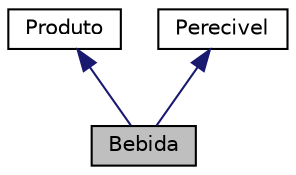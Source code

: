 digraph "Bebida"
{
  edge [fontname="Helvetica",fontsize="10",labelfontname="Helvetica",labelfontsize="10"];
  node [fontname="Helvetica",fontsize="10",shape=record];
  Node1 [label="Bebida",height=0.2,width=0.4,color="black", fillcolor="grey75", style="filled" fontcolor="black"];
  Node2 -> Node1 [dir="back",color="midnightblue",fontsize="10",style="solid",fontname="Helvetica"];
  Node2 [label="Produto",height=0.2,width=0.4,color="black", fillcolor="white", style="filled",URL="$classProduto.html",tooltip="Classe que representa um Produto. "];
  Node3 -> Node1 [dir="back",color="midnightblue",fontsize="10",style="solid",fontname="Helvetica"];
  Node3 [label="Perecivel",height=0.2,width=0.4,color="black", fillcolor="white", style="filled",URL="$classPerecivel.html",tooltip="Classe que representa um produto perecivel. "];
}
